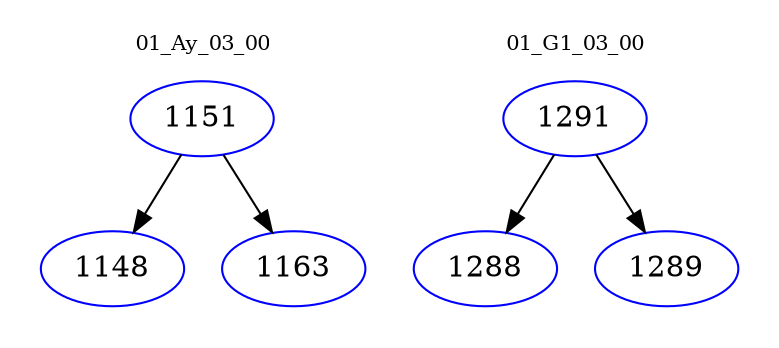 digraph{
subgraph cluster_0 {
color = white
label = "01_Ay_03_00";
fontsize=10;
T0_1151 [label="1151", color="blue"]
T0_1151 -> T0_1148 [color="black"]
T0_1148 [label="1148", color="blue"]
T0_1151 -> T0_1163 [color="black"]
T0_1163 [label="1163", color="blue"]
}
subgraph cluster_1 {
color = white
label = "01_G1_03_00";
fontsize=10;
T1_1291 [label="1291", color="blue"]
T1_1291 -> T1_1288 [color="black"]
T1_1288 [label="1288", color="blue"]
T1_1291 -> T1_1289 [color="black"]
T1_1289 [label="1289", color="blue"]
}
}
